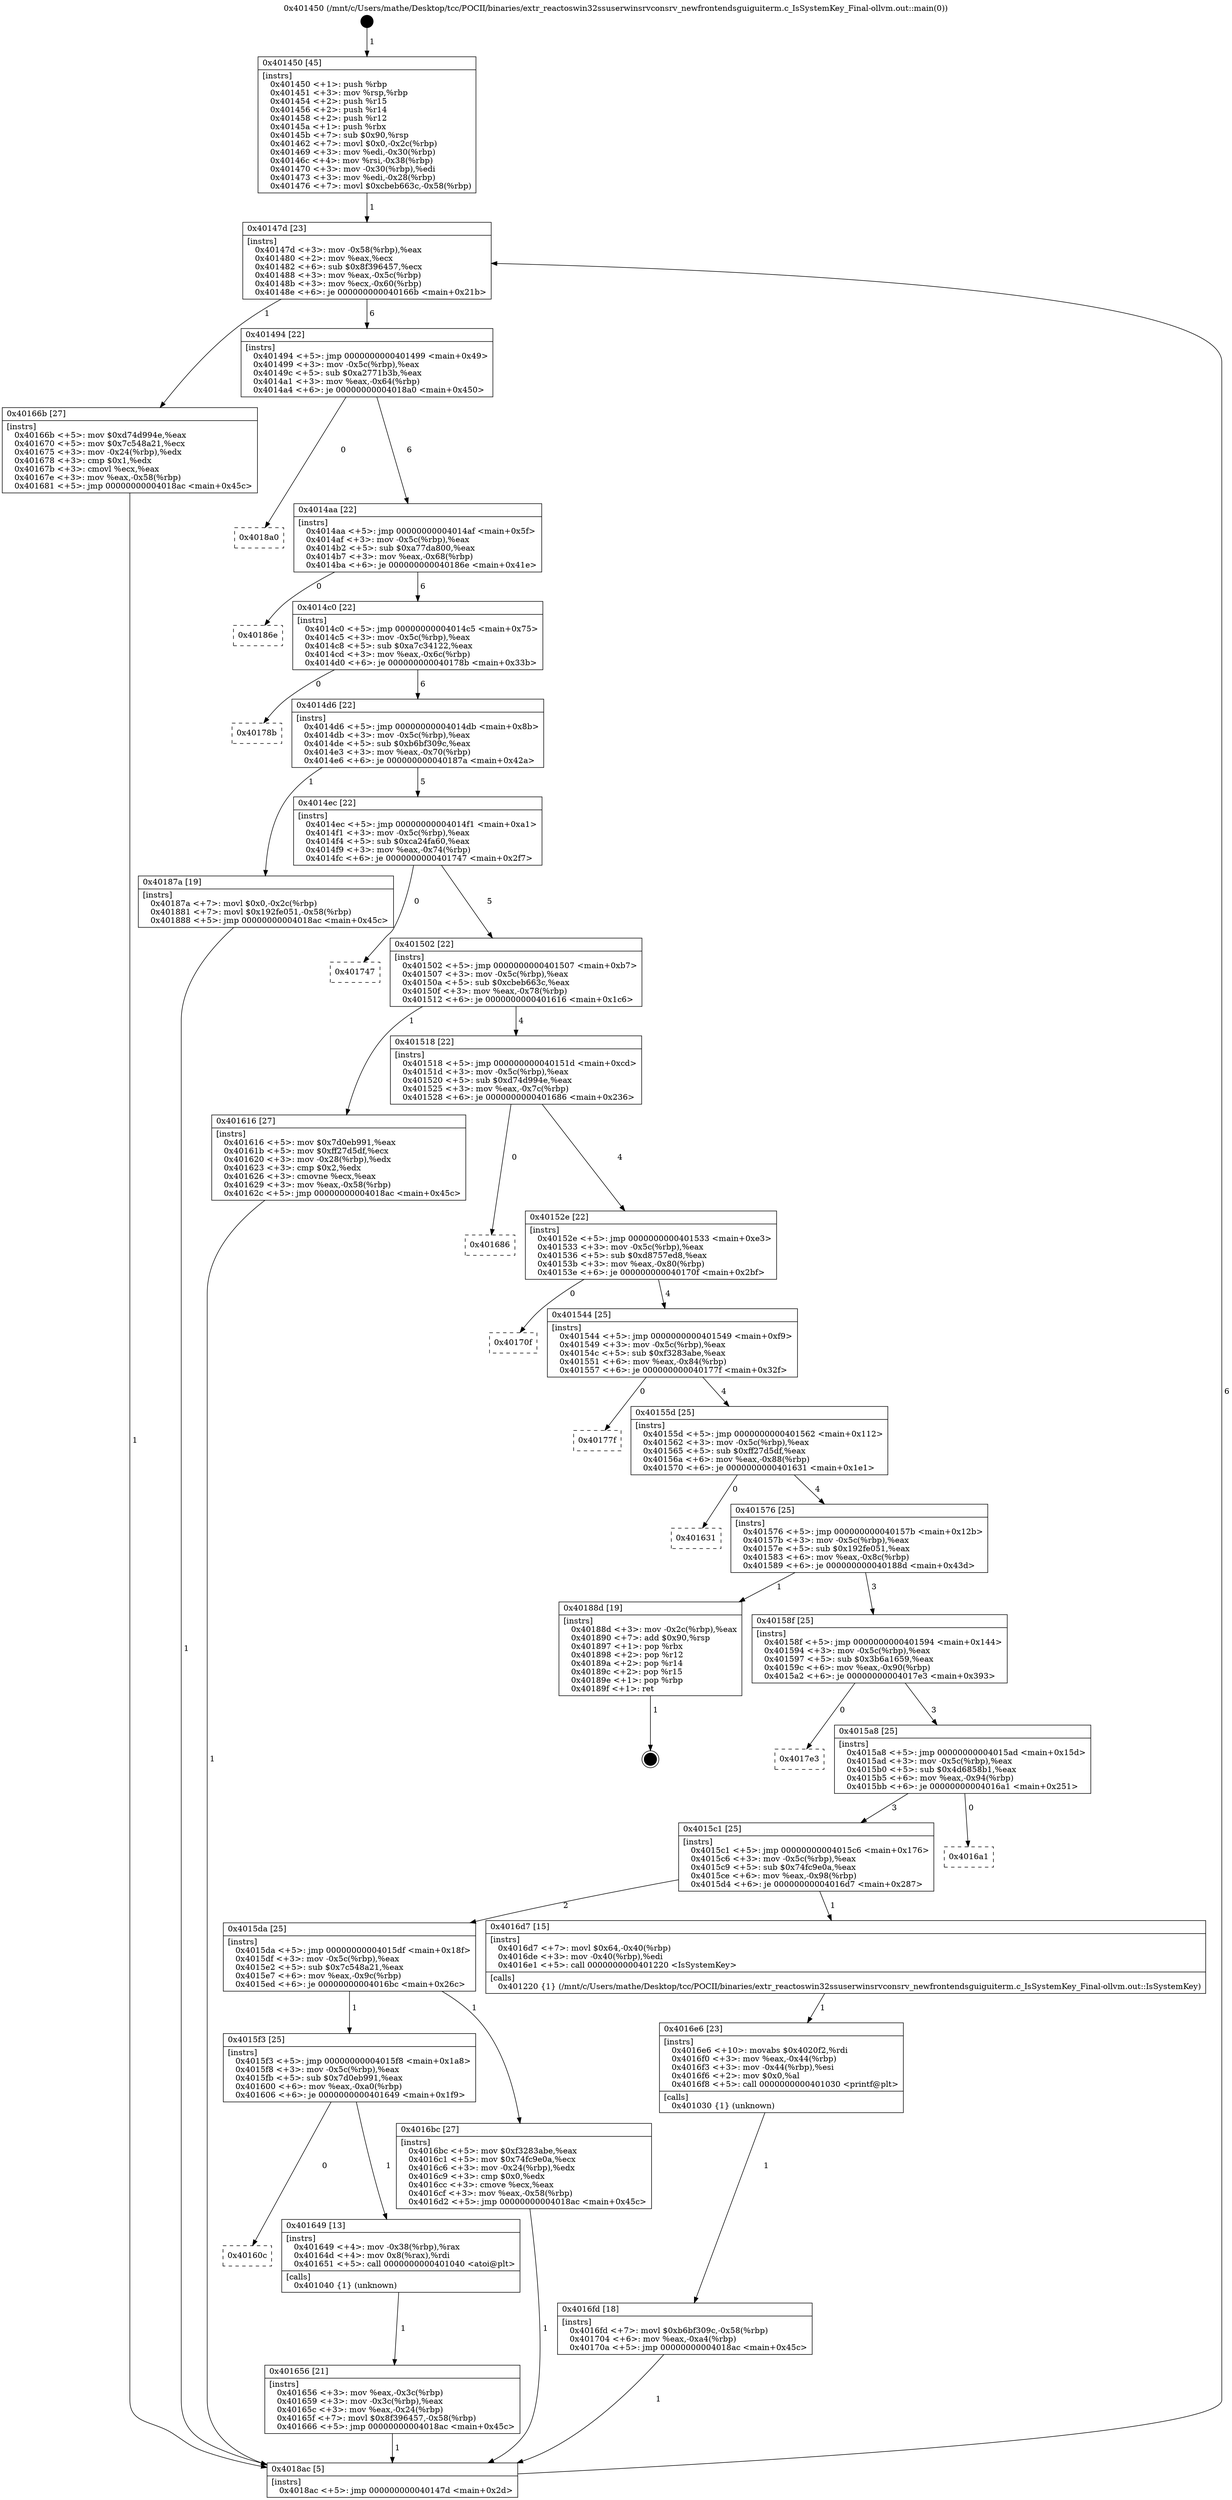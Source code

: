 digraph "0x401450" {
  label = "0x401450 (/mnt/c/Users/mathe/Desktop/tcc/POCII/binaries/extr_reactoswin32ssuserwinsrvconsrv_newfrontendsguiguiterm.c_IsSystemKey_Final-ollvm.out::main(0))"
  labelloc = "t"
  node[shape=record]

  Entry [label="",width=0.3,height=0.3,shape=circle,fillcolor=black,style=filled]
  "0x40147d" [label="{
     0x40147d [23]\l
     | [instrs]\l
     &nbsp;&nbsp;0x40147d \<+3\>: mov -0x58(%rbp),%eax\l
     &nbsp;&nbsp;0x401480 \<+2\>: mov %eax,%ecx\l
     &nbsp;&nbsp;0x401482 \<+6\>: sub $0x8f396457,%ecx\l
     &nbsp;&nbsp;0x401488 \<+3\>: mov %eax,-0x5c(%rbp)\l
     &nbsp;&nbsp;0x40148b \<+3\>: mov %ecx,-0x60(%rbp)\l
     &nbsp;&nbsp;0x40148e \<+6\>: je 000000000040166b \<main+0x21b\>\l
  }"]
  "0x40166b" [label="{
     0x40166b [27]\l
     | [instrs]\l
     &nbsp;&nbsp;0x40166b \<+5\>: mov $0xd74d994e,%eax\l
     &nbsp;&nbsp;0x401670 \<+5\>: mov $0x7c548a21,%ecx\l
     &nbsp;&nbsp;0x401675 \<+3\>: mov -0x24(%rbp),%edx\l
     &nbsp;&nbsp;0x401678 \<+3\>: cmp $0x1,%edx\l
     &nbsp;&nbsp;0x40167b \<+3\>: cmovl %ecx,%eax\l
     &nbsp;&nbsp;0x40167e \<+3\>: mov %eax,-0x58(%rbp)\l
     &nbsp;&nbsp;0x401681 \<+5\>: jmp 00000000004018ac \<main+0x45c\>\l
  }"]
  "0x401494" [label="{
     0x401494 [22]\l
     | [instrs]\l
     &nbsp;&nbsp;0x401494 \<+5\>: jmp 0000000000401499 \<main+0x49\>\l
     &nbsp;&nbsp;0x401499 \<+3\>: mov -0x5c(%rbp),%eax\l
     &nbsp;&nbsp;0x40149c \<+5\>: sub $0xa2771b3b,%eax\l
     &nbsp;&nbsp;0x4014a1 \<+3\>: mov %eax,-0x64(%rbp)\l
     &nbsp;&nbsp;0x4014a4 \<+6\>: je 00000000004018a0 \<main+0x450\>\l
  }"]
  Exit [label="",width=0.3,height=0.3,shape=circle,fillcolor=black,style=filled,peripheries=2]
  "0x4018a0" [label="{
     0x4018a0\l
  }", style=dashed]
  "0x4014aa" [label="{
     0x4014aa [22]\l
     | [instrs]\l
     &nbsp;&nbsp;0x4014aa \<+5\>: jmp 00000000004014af \<main+0x5f\>\l
     &nbsp;&nbsp;0x4014af \<+3\>: mov -0x5c(%rbp),%eax\l
     &nbsp;&nbsp;0x4014b2 \<+5\>: sub $0xa77da800,%eax\l
     &nbsp;&nbsp;0x4014b7 \<+3\>: mov %eax,-0x68(%rbp)\l
     &nbsp;&nbsp;0x4014ba \<+6\>: je 000000000040186e \<main+0x41e\>\l
  }"]
  "0x4016fd" [label="{
     0x4016fd [18]\l
     | [instrs]\l
     &nbsp;&nbsp;0x4016fd \<+7\>: movl $0xb6bf309c,-0x58(%rbp)\l
     &nbsp;&nbsp;0x401704 \<+6\>: mov %eax,-0xa4(%rbp)\l
     &nbsp;&nbsp;0x40170a \<+5\>: jmp 00000000004018ac \<main+0x45c\>\l
  }"]
  "0x40186e" [label="{
     0x40186e\l
  }", style=dashed]
  "0x4014c0" [label="{
     0x4014c0 [22]\l
     | [instrs]\l
     &nbsp;&nbsp;0x4014c0 \<+5\>: jmp 00000000004014c5 \<main+0x75\>\l
     &nbsp;&nbsp;0x4014c5 \<+3\>: mov -0x5c(%rbp),%eax\l
     &nbsp;&nbsp;0x4014c8 \<+5\>: sub $0xa7c34122,%eax\l
     &nbsp;&nbsp;0x4014cd \<+3\>: mov %eax,-0x6c(%rbp)\l
     &nbsp;&nbsp;0x4014d0 \<+6\>: je 000000000040178b \<main+0x33b\>\l
  }"]
  "0x4016e6" [label="{
     0x4016e6 [23]\l
     | [instrs]\l
     &nbsp;&nbsp;0x4016e6 \<+10\>: movabs $0x4020f2,%rdi\l
     &nbsp;&nbsp;0x4016f0 \<+3\>: mov %eax,-0x44(%rbp)\l
     &nbsp;&nbsp;0x4016f3 \<+3\>: mov -0x44(%rbp),%esi\l
     &nbsp;&nbsp;0x4016f6 \<+2\>: mov $0x0,%al\l
     &nbsp;&nbsp;0x4016f8 \<+5\>: call 0000000000401030 \<printf@plt\>\l
     | [calls]\l
     &nbsp;&nbsp;0x401030 \{1\} (unknown)\l
  }"]
  "0x40178b" [label="{
     0x40178b\l
  }", style=dashed]
  "0x4014d6" [label="{
     0x4014d6 [22]\l
     | [instrs]\l
     &nbsp;&nbsp;0x4014d6 \<+5\>: jmp 00000000004014db \<main+0x8b\>\l
     &nbsp;&nbsp;0x4014db \<+3\>: mov -0x5c(%rbp),%eax\l
     &nbsp;&nbsp;0x4014de \<+5\>: sub $0xb6bf309c,%eax\l
     &nbsp;&nbsp;0x4014e3 \<+3\>: mov %eax,-0x70(%rbp)\l
     &nbsp;&nbsp;0x4014e6 \<+6\>: je 000000000040187a \<main+0x42a\>\l
  }"]
  "0x401656" [label="{
     0x401656 [21]\l
     | [instrs]\l
     &nbsp;&nbsp;0x401656 \<+3\>: mov %eax,-0x3c(%rbp)\l
     &nbsp;&nbsp;0x401659 \<+3\>: mov -0x3c(%rbp),%eax\l
     &nbsp;&nbsp;0x40165c \<+3\>: mov %eax,-0x24(%rbp)\l
     &nbsp;&nbsp;0x40165f \<+7\>: movl $0x8f396457,-0x58(%rbp)\l
     &nbsp;&nbsp;0x401666 \<+5\>: jmp 00000000004018ac \<main+0x45c\>\l
  }"]
  "0x40187a" [label="{
     0x40187a [19]\l
     | [instrs]\l
     &nbsp;&nbsp;0x40187a \<+7\>: movl $0x0,-0x2c(%rbp)\l
     &nbsp;&nbsp;0x401881 \<+7\>: movl $0x192fe051,-0x58(%rbp)\l
     &nbsp;&nbsp;0x401888 \<+5\>: jmp 00000000004018ac \<main+0x45c\>\l
  }"]
  "0x4014ec" [label="{
     0x4014ec [22]\l
     | [instrs]\l
     &nbsp;&nbsp;0x4014ec \<+5\>: jmp 00000000004014f1 \<main+0xa1\>\l
     &nbsp;&nbsp;0x4014f1 \<+3\>: mov -0x5c(%rbp),%eax\l
     &nbsp;&nbsp;0x4014f4 \<+5\>: sub $0xca24fa60,%eax\l
     &nbsp;&nbsp;0x4014f9 \<+3\>: mov %eax,-0x74(%rbp)\l
     &nbsp;&nbsp;0x4014fc \<+6\>: je 0000000000401747 \<main+0x2f7\>\l
  }"]
  "0x40160c" [label="{
     0x40160c\l
  }", style=dashed]
  "0x401747" [label="{
     0x401747\l
  }", style=dashed]
  "0x401502" [label="{
     0x401502 [22]\l
     | [instrs]\l
     &nbsp;&nbsp;0x401502 \<+5\>: jmp 0000000000401507 \<main+0xb7\>\l
     &nbsp;&nbsp;0x401507 \<+3\>: mov -0x5c(%rbp),%eax\l
     &nbsp;&nbsp;0x40150a \<+5\>: sub $0xcbeb663c,%eax\l
     &nbsp;&nbsp;0x40150f \<+3\>: mov %eax,-0x78(%rbp)\l
     &nbsp;&nbsp;0x401512 \<+6\>: je 0000000000401616 \<main+0x1c6\>\l
  }"]
  "0x401649" [label="{
     0x401649 [13]\l
     | [instrs]\l
     &nbsp;&nbsp;0x401649 \<+4\>: mov -0x38(%rbp),%rax\l
     &nbsp;&nbsp;0x40164d \<+4\>: mov 0x8(%rax),%rdi\l
     &nbsp;&nbsp;0x401651 \<+5\>: call 0000000000401040 \<atoi@plt\>\l
     | [calls]\l
     &nbsp;&nbsp;0x401040 \{1\} (unknown)\l
  }"]
  "0x401616" [label="{
     0x401616 [27]\l
     | [instrs]\l
     &nbsp;&nbsp;0x401616 \<+5\>: mov $0x7d0eb991,%eax\l
     &nbsp;&nbsp;0x40161b \<+5\>: mov $0xff27d5df,%ecx\l
     &nbsp;&nbsp;0x401620 \<+3\>: mov -0x28(%rbp),%edx\l
     &nbsp;&nbsp;0x401623 \<+3\>: cmp $0x2,%edx\l
     &nbsp;&nbsp;0x401626 \<+3\>: cmovne %ecx,%eax\l
     &nbsp;&nbsp;0x401629 \<+3\>: mov %eax,-0x58(%rbp)\l
     &nbsp;&nbsp;0x40162c \<+5\>: jmp 00000000004018ac \<main+0x45c\>\l
  }"]
  "0x401518" [label="{
     0x401518 [22]\l
     | [instrs]\l
     &nbsp;&nbsp;0x401518 \<+5\>: jmp 000000000040151d \<main+0xcd\>\l
     &nbsp;&nbsp;0x40151d \<+3\>: mov -0x5c(%rbp),%eax\l
     &nbsp;&nbsp;0x401520 \<+5\>: sub $0xd74d994e,%eax\l
     &nbsp;&nbsp;0x401525 \<+3\>: mov %eax,-0x7c(%rbp)\l
     &nbsp;&nbsp;0x401528 \<+6\>: je 0000000000401686 \<main+0x236\>\l
  }"]
  "0x4018ac" [label="{
     0x4018ac [5]\l
     | [instrs]\l
     &nbsp;&nbsp;0x4018ac \<+5\>: jmp 000000000040147d \<main+0x2d\>\l
  }"]
  "0x401450" [label="{
     0x401450 [45]\l
     | [instrs]\l
     &nbsp;&nbsp;0x401450 \<+1\>: push %rbp\l
     &nbsp;&nbsp;0x401451 \<+3\>: mov %rsp,%rbp\l
     &nbsp;&nbsp;0x401454 \<+2\>: push %r15\l
     &nbsp;&nbsp;0x401456 \<+2\>: push %r14\l
     &nbsp;&nbsp;0x401458 \<+2\>: push %r12\l
     &nbsp;&nbsp;0x40145a \<+1\>: push %rbx\l
     &nbsp;&nbsp;0x40145b \<+7\>: sub $0x90,%rsp\l
     &nbsp;&nbsp;0x401462 \<+7\>: movl $0x0,-0x2c(%rbp)\l
     &nbsp;&nbsp;0x401469 \<+3\>: mov %edi,-0x30(%rbp)\l
     &nbsp;&nbsp;0x40146c \<+4\>: mov %rsi,-0x38(%rbp)\l
     &nbsp;&nbsp;0x401470 \<+3\>: mov -0x30(%rbp),%edi\l
     &nbsp;&nbsp;0x401473 \<+3\>: mov %edi,-0x28(%rbp)\l
     &nbsp;&nbsp;0x401476 \<+7\>: movl $0xcbeb663c,-0x58(%rbp)\l
  }"]
  "0x4015f3" [label="{
     0x4015f3 [25]\l
     | [instrs]\l
     &nbsp;&nbsp;0x4015f3 \<+5\>: jmp 00000000004015f8 \<main+0x1a8\>\l
     &nbsp;&nbsp;0x4015f8 \<+3\>: mov -0x5c(%rbp),%eax\l
     &nbsp;&nbsp;0x4015fb \<+5\>: sub $0x7d0eb991,%eax\l
     &nbsp;&nbsp;0x401600 \<+6\>: mov %eax,-0xa0(%rbp)\l
     &nbsp;&nbsp;0x401606 \<+6\>: je 0000000000401649 \<main+0x1f9\>\l
  }"]
  "0x401686" [label="{
     0x401686\l
  }", style=dashed]
  "0x40152e" [label="{
     0x40152e [22]\l
     | [instrs]\l
     &nbsp;&nbsp;0x40152e \<+5\>: jmp 0000000000401533 \<main+0xe3\>\l
     &nbsp;&nbsp;0x401533 \<+3\>: mov -0x5c(%rbp),%eax\l
     &nbsp;&nbsp;0x401536 \<+5\>: sub $0xd8757ed8,%eax\l
     &nbsp;&nbsp;0x40153b \<+3\>: mov %eax,-0x80(%rbp)\l
     &nbsp;&nbsp;0x40153e \<+6\>: je 000000000040170f \<main+0x2bf\>\l
  }"]
  "0x4016bc" [label="{
     0x4016bc [27]\l
     | [instrs]\l
     &nbsp;&nbsp;0x4016bc \<+5\>: mov $0xf3283abe,%eax\l
     &nbsp;&nbsp;0x4016c1 \<+5\>: mov $0x74fc9e0a,%ecx\l
     &nbsp;&nbsp;0x4016c6 \<+3\>: mov -0x24(%rbp),%edx\l
     &nbsp;&nbsp;0x4016c9 \<+3\>: cmp $0x0,%edx\l
     &nbsp;&nbsp;0x4016cc \<+3\>: cmove %ecx,%eax\l
     &nbsp;&nbsp;0x4016cf \<+3\>: mov %eax,-0x58(%rbp)\l
     &nbsp;&nbsp;0x4016d2 \<+5\>: jmp 00000000004018ac \<main+0x45c\>\l
  }"]
  "0x40170f" [label="{
     0x40170f\l
  }", style=dashed]
  "0x401544" [label="{
     0x401544 [25]\l
     | [instrs]\l
     &nbsp;&nbsp;0x401544 \<+5\>: jmp 0000000000401549 \<main+0xf9\>\l
     &nbsp;&nbsp;0x401549 \<+3\>: mov -0x5c(%rbp),%eax\l
     &nbsp;&nbsp;0x40154c \<+5\>: sub $0xf3283abe,%eax\l
     &nbsp;&nbsp;0x401551 \<+6\>: mov %eax,-0x84(%rbp)\l
     &nbsp;&nbsp;0x401557 \<+6\>: je 000000000040177f \<main+0x32f\>\l
  }"]
  "0x4015da" [label="{
     0x4015da [25]\l
     | [instrs]\l
     &nbsp;&nbsp;0x4015da \<+5\>: jmp 00000000004015df \<main+0x18f\>\l
     &nbsp;&nbsp;0x4015df \<+3\>: mov -0x5c(%rbp),%eax\l
     &nbsp;&nbsp;0x4015e2 \<+5\>: sub $0x7c548a21,%eax\l
     &nbsp;&nbsp;0x4015e7 \<+6\>: mov %eax,-0x9c(%rbp)\l
     &nbsp;&nbsp;0x4015ed \<+6\>: je 00000000004016bc \<main+0x26c\>\l
  }"]
  "0x40177f" [label="{
     0x40177f\l
  }", style=dashed]
  "0x40155d" [label="{
     0x40155d [25]\l
     | [instrs]\l
     &nbsp;&nbsp;0x40155d \<+5\>: jmp 0000000000401562 \<main+0x112\>\l
     &nbsp;&nbsp;0x401562 \<+3\>: mov -0x5c(%rbp),%eax\l
     &nbsp;&nbsp;0x401565 \<+5\>: sub $0xff27d5df,%eax\l
     &nbsp;&nbsp;0x40156a \<+6\>: mov %eax,-0x88(%rbp)\l
     &nbsp;&nbsp;0x401570 \<+6\>: je 0000000000401631 \<main+0x1e1\>\l
  }"]
  "0x4016d7" [label="{
     0x4016d7 [15]\l
     | [instrs]\l
     &nbsp;&nbsp;0x4016d7 \<+7\>: movl $0x64,-0x40(%rbp)\l
     &nbsp;&nbsp;0x4016de \<+3\>: mov -0x40(%rbp),%edi\l
     &nbsp;&nbsp;0x4016e1 \<+5\>: call 0000000000401220 \<IsSystemKey\>\l
     | [calls]\l
     &nbsp;&nbsp;0x401220 \{1\} (/mnt/c/Users/mathe/Desktop/tcc/POCII/binaries/extr_reactoswin32ssuserwinsrvconsrv_newfrontendsguiguiterm.c_IsSystemKey_Final-ollvm.out::IsSystemKey)\l
  }"]
  "0x401631" [label="{
     0x401631\l
  }", style=dashed]
  "0x401576" [label="{
     0x401576 [25]\l
     | [instrs]\l
     &nbsp;&nbsp;0x401576 \<+5\>: jmp 000000000040157b \<main+0x12b\>\l
     &nbsp;&nbsp;0x40157b \<+3\>: mov -0x5c(%rbp),%eax\l
     &nbsp;&nbsp;0x40157e \<+5\>: sub $0x192fe051,%eax\l
     &nbsp;&nbsp;0x401583 \<+6\>: mov %eax,-0x8c(%rbp)\l
     &nbsp;&nbsp;0x401589 \<+6\>: je 000000000040188d \<main+0x43d\>\l
  }"]
  "0x4015c1" [label="{
     0x4015c1 [25]\l
     | [instrs]\l
     &nbsp;&nbsp;0x4015c1 \<+5\>: jmp 00000000004015c6 \<main+0x176\>\l
     &nbsp;&nbsp;0x4015c6 \<+3\>: mov -0x5c(%rbp),%eax\l
     &nbsp;&nbsp;0x4015c9 \<+5\>: sub $0x74fc9e0a,%eax\l
     &nbsp;&nbsp;0x4015ce \<+6\>: mov %eax,-0x98(%rbp)\l
     &nbsp;&nbsp;0x4015d4 \<+6\>: je 00000000004016d7 \<main+0x287\>\l
  }"]
  "0x40188d" [label="{
     0x40188d [19]\l
     | [instrs]\l
     &nbsp;&nbsp;0x40188d \<+3\>: mov -0x2c(%rbp),%eax\l
     &nbsp;&nbsp;0x401890 \<+7\>: add $0x90,%rsp\l
     &nbsp;&nbsp;0x401897 \<+1\>: pop %rbx\l
     &nbsp;&nbsp;0x401898 \<+2\>: pop %r12\l
     &nbsp;&nbsp;0x40189a \<+2\>: pop %r14\l
     &nbsp;&nbsp;0x40189c \<+2\>: pop %r15\l
     &nbsp;&nbsp;0x40189e \<+1\>: pop %rbp\l
     &nbsp;&nbsp;0x40189f \<+1\>: ret\l
  }"]
  "0x40158f" [label="{
     0x40158f [25]\l
     | [instrs]\l
     &nbsp;&nbsp;0x40158f \<+5\>: jmp 0000000000401594 \<main+0x144\>\l
     &nbsp;&nbsp;0x401594 \<+3\>: mov -0x5c(%rbp),%eax\l
     &nbsp;&nbsp;0x401597 \<+5\>: sub $0x3b6a1659,%eax\l
     &nbsp;&nbsp;0x40159c \<+6\>: mov %eax,-0x90(%rbp)\l
     &nbsp;&nbsp;0x4015a2 \<+6\>: je 00000000004017e3 \<main+0x393\>\l
  }"]
  "0x4016a1" [label="{
     0x4016a1\l
  }", style=dashed]
  "0x4017e3" [label="{
     0x4017e3\l
  }", style=dashed]
  "0x4015a8" [label="{
     0x4015a8 [25]\l
     | [instrs]\l
     &nbsp;&nbsp;0x4015a8 \<+5\>: jmp 00000000004015ad \<main+0x15d\>\l
     &nbsp;&nbsp;0x4015ad \<+3\>: mov -0x5c(%rbp),%eax\l
     &nbsp;&nbsp;0x4015b0 \<+5\>: sub $0x4d6858b1,%eax\l
     &nbsp;&nbsp;0x4015b5 \<+6\>: mov %eax,-0x94(%rbp)\l
     &nbsp;&nbsp;0x4015bb \<+6\>: je 00000000004016a1 \<main+0x251\>\l
  }"]
  Entry -> "0x401450" [label=" 1"]
  "0x40147d" -> "0x40166b" [label=" 1"]
  "0x40147d" -> "0x401494" [label=" 6"]
  "0x40188d" -> Exit [label=" 1"]
  "0x401494" -> "0x4018a0" [label=" 0"]
  "0x401494" -> "0x4014aa" [label=" 6"]
  "0x40187a" -> "0x4018ac" [label=" 1"]
  "0x4014aa" -> "0x40186e" [label=" 0"]
  "0x4014aa" -> "0x4014c0" [label=" 6"]
  "0x4016fd" -> "0x4018ac" [label=" 1"]
  "0x4014c0" -> "0x40178b" [label=" 0"]
  "0x4014c0" -> "0x4014d6" [label=" 6"]
  "0x4016e6" -> "0x4016fd" [label=" 1"]
  "0x4014d6" -> "0x40187a" [label=" 1"]
  "0x4014d6" -> "0x4014ec" [label=" 5"]
  "0x4016d7" -> "0x4016e6" [label=" 1"]
  "0x4014ec" -> "0x401747" [label=" 0"]
  "0x4014ec" -> "0x401502" [label=" 5"]
  "0x4016bc" -> "0x4018ac" [label=" 1"]
  "0x401502" -> "0x401616" [label=" 1"]
  "0x401502" -> "0x401518" [label=" 4"]
  "0x401616" -> "0x4018ac" [label=" 1"]
  "0x401450" -> "0x40147d" [label=" 1"]
  "0x4018ac" -> "0x40147d" [label=" 6"]
  "0x40166b" -> "0x4018ac" [label=" 1"]
  "0x401518" -> "0x401686" [label=" 0"]
  "0x401518" -> "0x40152e" [label=" 4"]
  "0x401649" -> "0x401656" [label=" 1"]
  "0x40152e" -> "0x40170f" [label=" 0"]
  "0x40152e" -> "0x401544" [label=" 4"]
  "0x4015f3" -> "0x40160c" [label=" 0"]
  "0x401544" -> "0x40177f" [label=" 0"]
  "0x401544" -> "0x40155d" [label=" 4"]
  "0x401656" -> "0x4018ac" [label=" 1"]
  "0x40155d" -> "0x401631" [label=" 0"]
  "0x40155d" -> "0x401576" [label=" 4"]
  "0x4015da" -> "0x4015f3" [label=" 1"]
  "0x401576" -> "0x40188d" [label=" 1"]
  "0x401576" -> "0x40158f" [label=" 3"]
  "0x4015f3" -> "0x401649" [label=" 1"]
  "0x40158f" -> "0x4017e3" [label=" 0"]
  "0x40158f" -> "0x4015a8" [label=" 3"]
  "0x4015c1" -> "0x4015da" [label=" 2"]
  "0x4015a8" -> "0x4016a1" [label=" 0"]
  "0x4015a8" -> "0x4015c1" [label=" 3"]
  "0x4015da" -> "0x4016bc" [label=" 1"]
  "0x4015c1" -> "0x4016d7" [label=" 1"]
}
